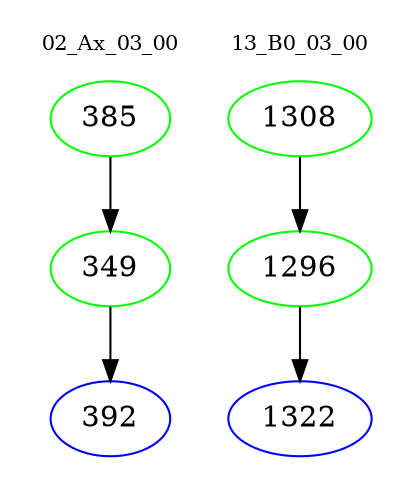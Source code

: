 digraph{
subgraph cluster_0 {
color = white
label = "02_Ax_03_00";
fontsize=10;
T0_385 [label="385", color="green"]
T0_385 -> T0_349 [color="black"]
T0_349 [label="349", color="green"]
T0_349 -> T0_392 [color="black"]
T0_392 [label="392", color="blue"]
}
subgraph cluster_1 {
color = white
label = "13_B0_03_00";
fontsize=10;
T1_1308 [label="1308", color="green"]
T1_1308 -> T1_1296 [color="black"]
T1_1296 [label="1296", color="green"]
T1_1296 -> T1_1322 [color="black"]
T1_1322 [label="1322", color="blue"]
}
}
